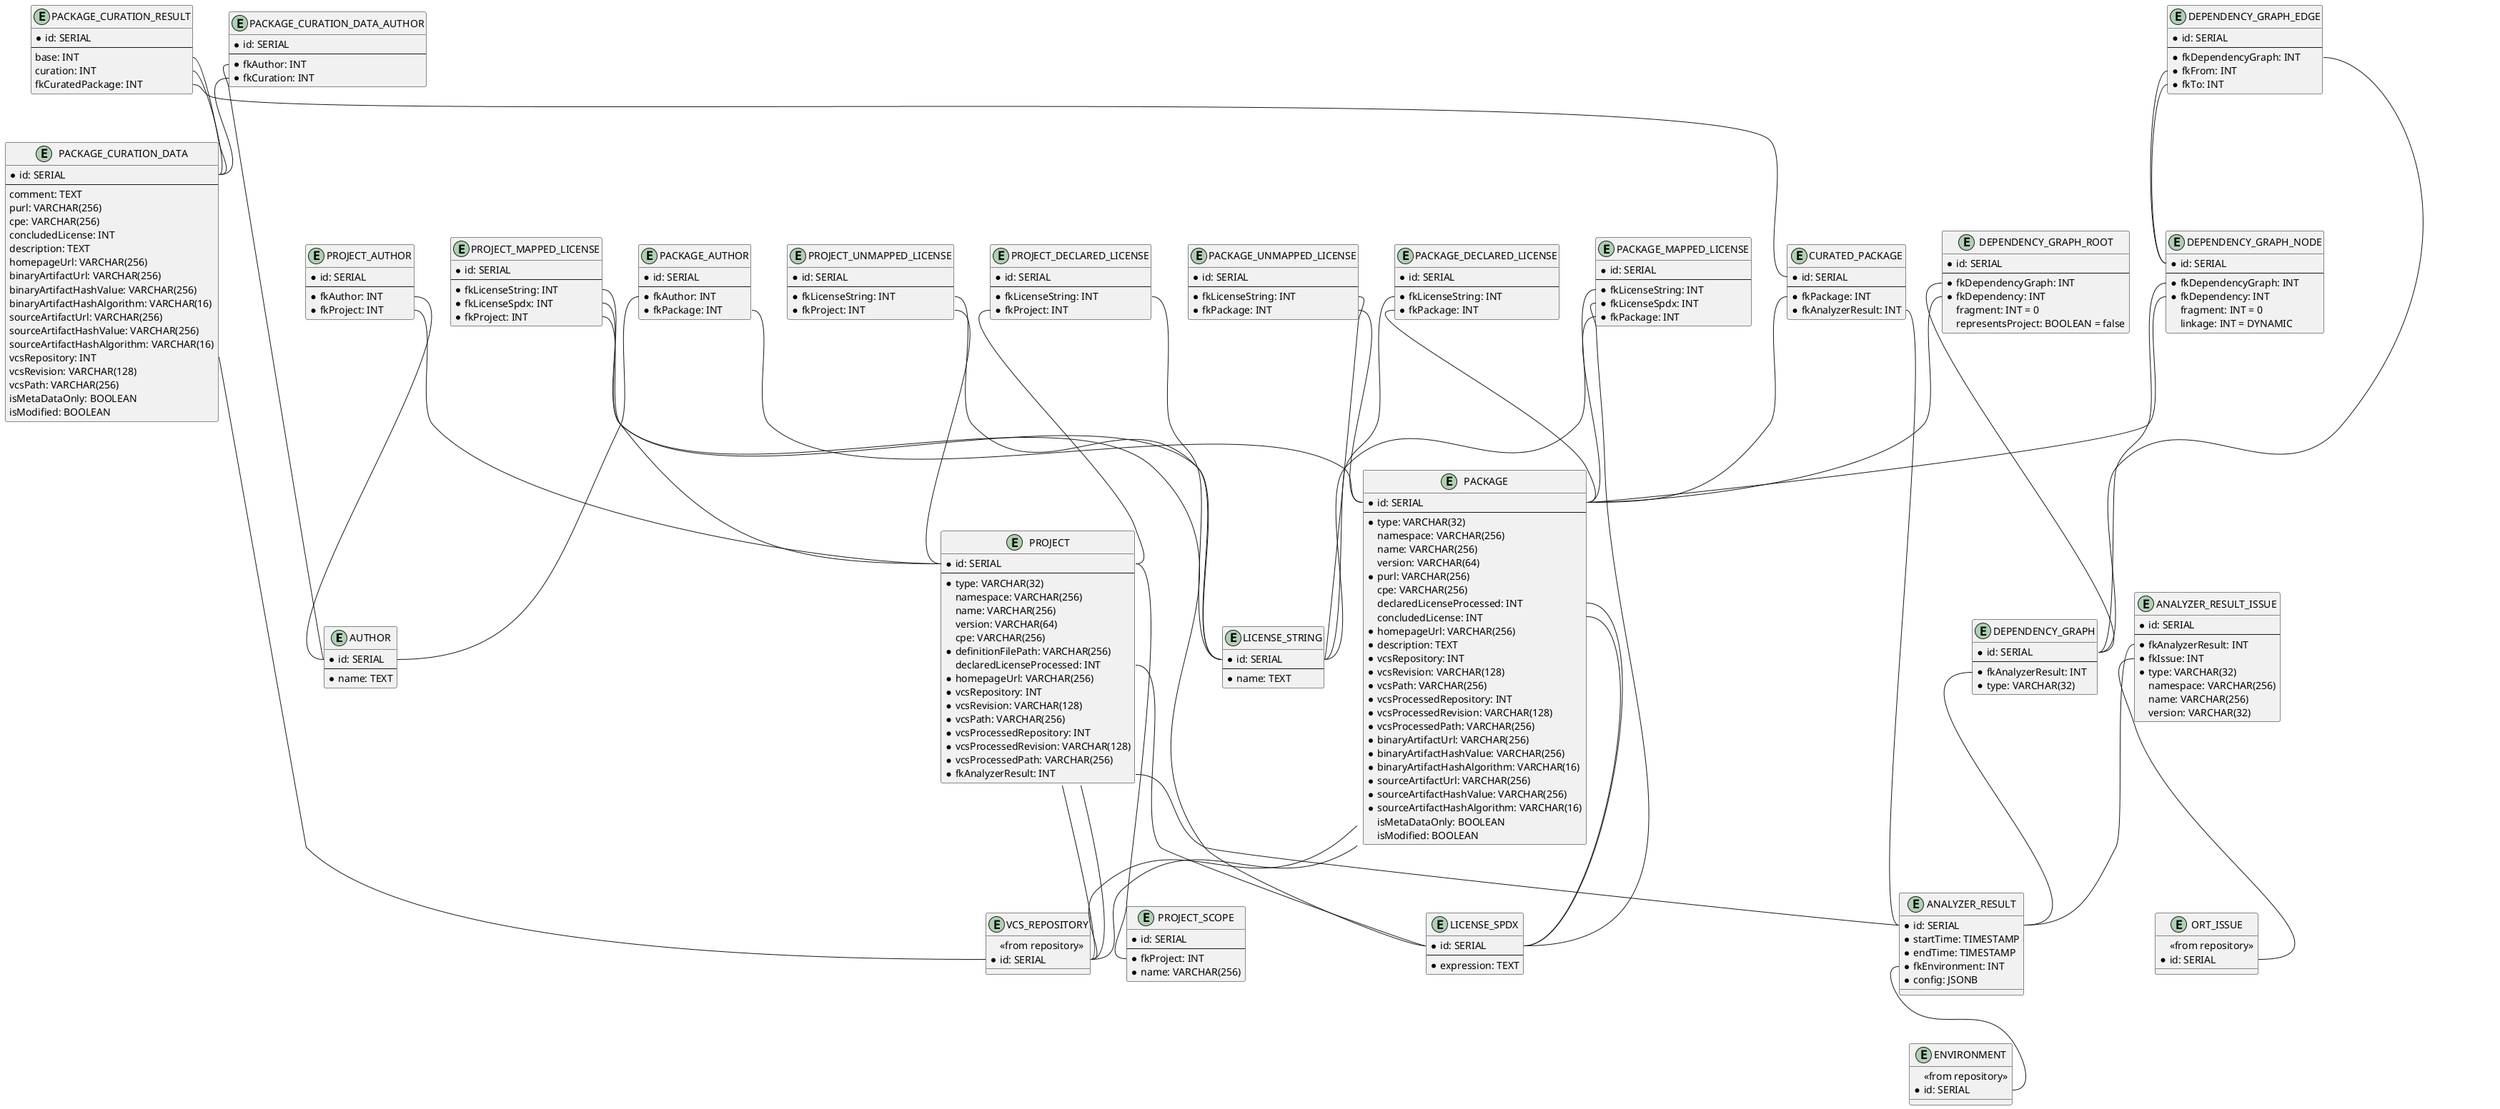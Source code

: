 @startuml
entity AUTHOR {
* id: SERIAL
--
* name: TEXT
}

entity LICENSE_STRING {
* id: SERIAL
--
* name: TEXT
}

entity LICENSE_SPDX {
* id: SERIAL
--
* expression: TEXT
}

entity VCS_REPOSITORY {
<<from repository>>
* id: SERIAL
}

entity PROJECT_DECLARED_LICENSE {
* id: SERIAL
--
* fkLicenseString: INT
* fkProject: INT
}

entity PROJECT_UNMAPPED_LICENSE {
* id: SERIAL
--
* fkLicenseString: INT
* fkProject: INT
}

entity PROJECT_MAPPED_LICENSE {
* id: SERIAL
--
* fkLicenseString: INT
* fkLicenseSpdx: INT
* fkProject: INT
}

entity PROJECT_AUTHOR {
* id: SERIAL
--
* fkAuthor: INT
* fkProject: INT
}

entity PROJECT_SCOPE {
* id: SERIAL
--
* fkProject: INT
* name: VARCHAR(256)
}

entity PROJECT {
* id: SERIAL
--
* type: VARCHAR(32)
namespace: VARCHAR(256)
name: VARCHAR(256)
version: VARCHAR(64)
cpe: VARCHAR(256)
* definitionFilePath: VARCHAR(256)
declaredLicenseProcessed: INT
* homepageUrl: VARCHAR(256)
* vcsRepository: INT
* vcsRevision: VARCHAR(128)
* vcsPath: VARCHAR(256)
* vcsProcessedRepository: INT
* vcsProcessedRevision: VARCHAR(128)
* vcsProcessedPath: VARCHAR(256)
* fkAnalyzerResult: INT
}

entity PACKAGE_DECLARED_LICENSE {
* id: SERIAL
--
* fkLicenseString: INT
* fkPackage: INT
}

entity PACKAGE_UNMAPPED_LICENSE {
* id: SERIAL
--
* fkLicenseString: INT
* fkPackage: INT
}

entity PACKAGE_MAPPED_LICENSE {
* id: SERIAL
--
* fkLicenseString: INT
* fkLicenseSpdx: INT
* fkPackage: INT
}

entity PACKAGE_AUTHOR {
* id: SERIAL
--
* fkAuthor: INT
* fkPackage: INT
}

entity PACKAGE {
* id: SERIAL
--
* type: VARCHAR(32)
namespace: VARCHAR(256)
name: VARCHAR(256)
version: VARCHAR(64)
* purl: VARCHAR(256)
cpe: VARCHAR(256)
declaredLicenseProcessed: INT
concludedLicense: INT
* homepageUrl: VARCHAR(256)
* description: TEXT
* vcsRepository: INT
* vcsRevision: VARCHAR(128)
* vcsPath: VARCHAR(256)
* vcsProcessedRepository: INT
* vcsProcessedRevision: VARCHAR(128)
* vcsProcessedPath: VARCHAR(256)
* binaryArtifactUrl: VARCHAR(256)
* binaryArtifactHashValue: VARCHAR(256)
* binaryArtifactHashAlgorithm: VARCHAR(16)
* sourceArtifactUrl: VARCHAR(256)
* sourceArtifactHashValue: VARCHAR(256)
* sourceArtifactHashAlgorithm: VARCHAR(16)
isMetaDataOnly: BOOLEAN
isModified: BOOLEAN
}

entity ENVIRONMENT {
<<from repository>>
* id: SERIAL
}

entity PACKAGE_CURATION_DATA_AUTHOR {
* id: SERIAL
--
* fkAuthor: INT
* fkCuration: INT
}

entity PACKAGE_CURATION_DATA {
* id: SERIAL
--
comment: TEXT
purl: VARCHAR(256)
cpe: VARCHAR(256)
concludedLicense: INT
description: TEXT
homepageUrl: VARCHAR(256)
binaryArtifactUrl: VARCHAR(256)
binaryArtifactHashValue: VARCHAR(256)
binaryArtifactHashAlgorithm: VARCHAR(16)
sourceArtifactUrl: VARCHAR(256)
sourceArtifactHashValue: VARCHAR(256)
sourceArtifactHashAlgorithm: VARCHAR(16)
vcsRepository: INT
vcsRevision: VARCHAR(128)
vcsPath: VARCHAR(256)
isMetaDataOnly: BOOLEAN
isModified: BOOLEAN
}

entity PACKAGE_CURATION_RESULT {
* id: SERIAL
--
base: INT
curation: INT
fkCuratedPackage: INT
}

entity CURATED_PACKAGE {
* id: SERIAL
--
* fkPackage: INT
* fkAnalyzerResult: INT
}

entity ORT_ISSUE {
<<from repository>>
*id: SERIAL
}

entity DEPENDENCY_GRAPH_ROOT {
* id: SERIAL
--
* fkDependencyGraph: INT
* fkDependency: INT
fragment: INT = 0
representsProject: BOOLEAN = false
}

entity DEPENDENCY_GRAPH_NODE {
* id: SERIAL
--
* fkDependencyGraph: INT
* fkDependency: INT
fragment: INT = 0
linkage: INT = DYNAMIC
}

entity DEPENDENCY_GRAPH_EDGE {
* id: SERIAL
--
* fkDependencyGraph: INT
* fkFrom: INT
* fkTo: INT
}

entity DEPENDENCY_GRAPH {
* id: SERIAL
--
* fkAnalyzerResult: INT
* type: VARCHAR(32)
}

entity ANALYZER_RESULT_ISSUE {
* id: SERIAL
--
* fkAnalyzerResult: INT
* fkIssue: INT
*type: VARCHAR(32)
namespace: VARCHAR(256)
name: VARCHAR(256)
version: VARCHAR(32)
}

entity ANALYZER_RESULT {
* id: SERIAL
* startTime: TIMESTAMP
* endTime: TIMESTAMP
* fkEnvironment: INT
* config: JSONB
}

PROJECT_DECLARED_LICENSE::fkLicenseString -- LICENSE_STRING::id
PROJECT_DECLARED_LICENSE::fkProject -- PROJECT::id

PROJECT_UNMAPPED_LICENSE::fkLicenseString -- LICENSE_STRING::id
PROJECT_UNMAPPED_LICENSE::fkProject -- PROJECT::id

PROJECT_MAPPED_LICENSE::fkLicenseString -- LICENSE_STRING::id
PROJECT_MAPPED_LICENSE::fkLicenseSpdx -- LICENSE_SPDX::id
PROJECT_MAPPED_LICENSE::fkProject -- PROJECT::id

PROJECT_AUTHOR::fkAuthor -- AUTHOR::id
PROJECT_AUTHOR::fkProject -- PROJECT::id

PROJECT::declaredLicenseProcessed -- LICENSE_SPDX::id
PROJECT::vcsUrl -- VCS_REPOSITORY::id
PROJECT::vcsProcessedUrl -- VCS_REPOSITORY::id
PROJECT::id -- PROJECT_SCOPE::fkProject
PROJECT::fkAnalyzerResult -- ANALYZER_RESULT::id

PACKAGE_DECLARED_LICENSE::fkLicenseString -- LICENSE_STRING::id
PACKAGE_DECLARED_LICENSE::fkPackage -- PACKAGE::id

PACKAGE_UNMAPPED_LICENSE::fkLicenseString -- LICENSE_STRING::id
PACKAGE_UNMAPPED_LICENSE::fkPackage -- PACKAGE::id

PACKAGE_MAPPED_LICENSE::fkLicenseString -- LICENSE_STRING::id
PACKAGE_MAPPED_LICENSE::fkLicenseSpdx -- LICENSE_SPDX::id
PACKAGE_MAPPED_LICENSE::fkPackage -- PACKAGE::id

PACKAGE_AUTHOR::fkAuthor -- AUTHOR::id
PACKAGE_AUTHOR::fkPackage -- PACKAGE::id

PACKAGE::declaredLicenseProcessed -- LICENSE_SPDX::id
PACKAGE::concludedLicense -- LICENSE_SPDX::id
PACKAGE::vcsUrl -- VCS_REPOSITORY::id
PACKAGE::vcsProcessedUrl -- VCS_REPOSITORY::id

PACKAGE_CURATION_DATA_AUTHOR::fkAuthor -- AUTHOR::id
PACKAGE_CURATION_DATA_AUTHOR::fkCuration -- PACKAGE_CURATION_DATA::id

PACKAGE_CURATION_DATA::vcsRepository -- VCS_REPOSITORY::id

PACKAGE_CURATION_RESULT::base -- PACKAGE_CURATION_DATA::id
PACKAGE_CURATION_RESULT::curation -- PACKAGE_CURATION_DATA::id
PACKAGE_CURATION_RESULT::fkCuratedPackage -- CURATED_PACKAGE::id

CURATED_PACKAGE::fkPackage -- PACKAGE::id
CURATED_PACKAGE::fkAnalyzerResult -- ANALYZER_RESULT::id

ANALYZER_RESULT_ISSUE::fkIssue -- ORT_ISSUE::id
ANALYZER_RESULT_ISSUE::fkAnalyzerResult -- ANALYZER_RESULT::id

ANALYZER_RESULT::fkEnvironment -- ENVIRONMENT::id

DEPENDENCY_GRAPH::fkAnalyzerResult -- ANALYZER_RESULT::id

DEPENDENCY_GRAPH_ROOT::fkDependencyGraph -- DEPENDENCY_GRAPH::id
DEPENDENCY_GRAPH_ROOT::fkDependency -- PACKAGE::id

DEPENDENCY_GRAPH_NODE::fkDependencyGraph -- DEPENDENCY_GRAPH::id
DEPENDENCY_GRAPH_NODE::fkDependency -- PACKAGE::id

DEPENDENCY_GRAPH_EDGE::fkDependencyGraph -- DEPENDENCY_GRAPH::id
DEPENDENCY_GRAPH_EDGE::fkFrom -- DEPENDENCY_GRAPH_NODE::id
DEPENDENCY_GRAPH_EDGE::fkTo -- DEPENDENCY_GRAPH_NODE::id

@enduml
